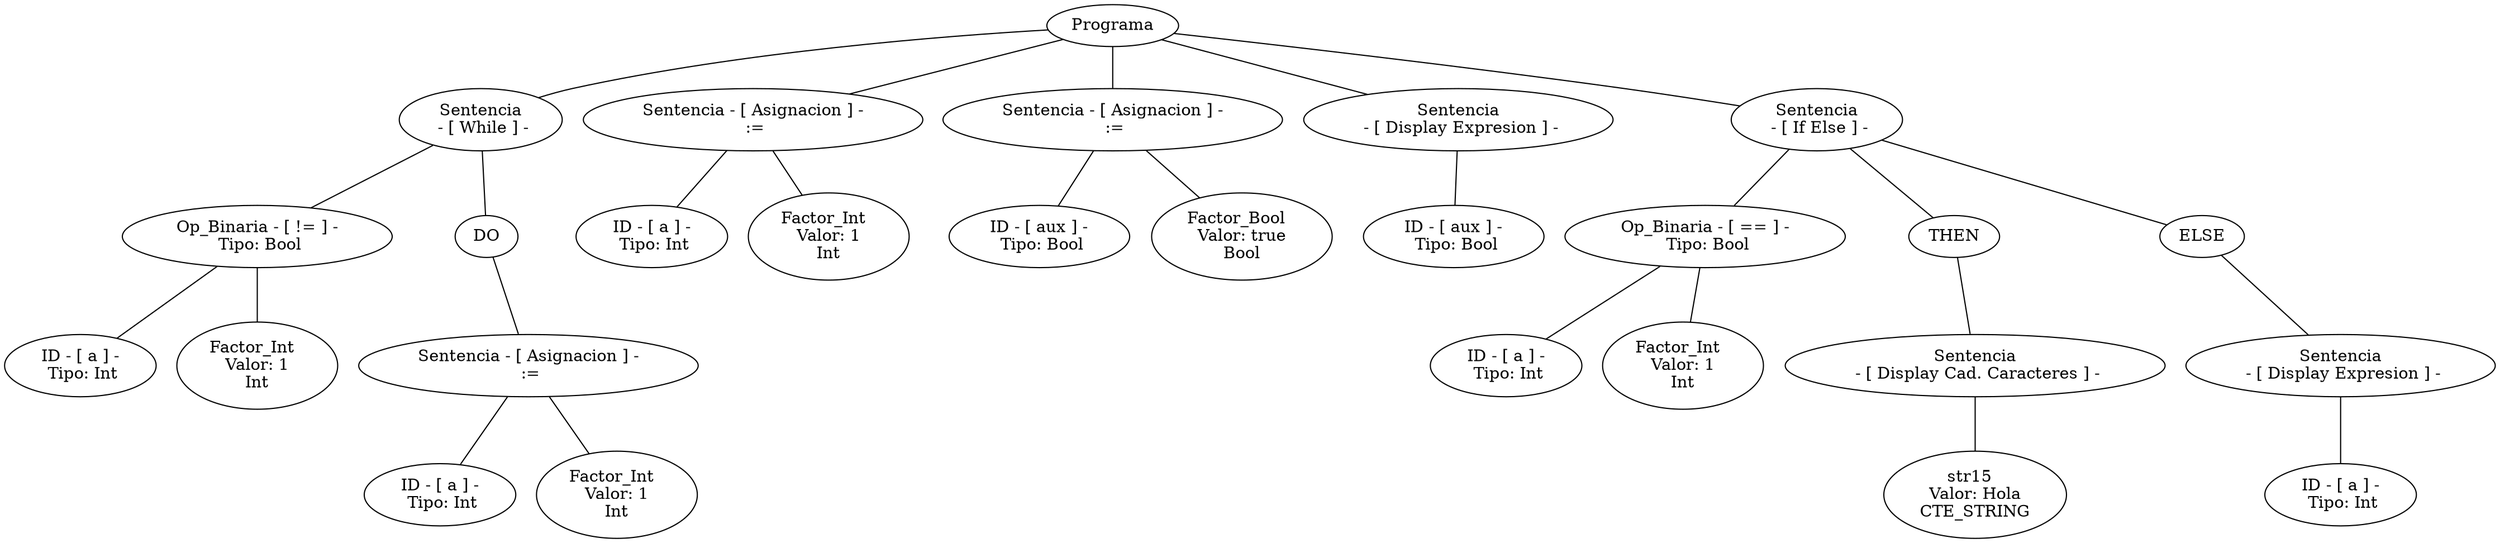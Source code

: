 graph G {nodo_programa[label="Programa"]
nodo_467337349[label="Sentencia
 - [ While ] -"]
nodo_programa--nodo_467337349
nodo_2055034623[label=" Op_Binaria - [ != ] - 
 Tipo: Bool"]
nodo_467337349--nodo_2055034623
nodo_558678937[label=" ID - [ a ] - 
 Tipo: Int"]
nodo_2055034623--nodo_558678937
nodo_1185936515[label="Factor_Int  
 Valor: 1 
Int"]
nodo_2055034623--nodo_1185936515
nodo_4673373491[label="DO"]
nodo_467337349--nodo_4673373491
nodo_1795228777[label="Sentencia - [ Asignacion ] -
 :="]
nodo_4673373491--nodo_1795228777
nodo_1088594710[label=" ID - [ a ] - 
 Tipo: Int"]
nodo_1795228777--nodo_1088594710
nodo_1137688287[label="Factor_Int  
 Valor: 1 
Int"]
nodo_1795228777--nodo_1137688287
nodo_516826798[label="Sentencia - [ Asignacion ] -
 :="]
nodo_programa--nodo_516826798
nodo_543727504[label=" ID - [ a ] - 
 Tipo: Int"]
nodo_516826798--nodo_543727504
nodo_2014997979[label="Factor_Int  
 Valor: 1 
Int"]
nodo_516826798--nodo_2014997979
nodo_464574988[label="Sentencia - [ Asignacion ] -
 :="]
nodo_programa--nodo_464574988
nodo_1187901968[label=" ID - [ aux ] - 
 Tipo: Bool"]
nodo_464574988--nodo_1187901968
nodo_820977023[label="Factor_Bool  
 Valor: true 
Bool"]
nodo_464574988--nodo_820977023
nodo_1294965259[label="Sentencia
 - [ Display Expresion ] -"]
nodo_programa--nodo_1294965259
nodo_1956934786[label=" ID - [ aux ] - 
 Tipo: Bool"]
nodo_1294965259--nodo_1956934786
nodo_1522892631[label="Sentencia
 - [ If Else ] -"]
nodo_programa--nodo_1522892631
nodo_79803301[label=" Op_Binaria - [ == ] - 
 Tipo: Bool"]
nodo_1522892631--nodo_79803301
nodo_452523848[label=" ID - [ a ] - 
 Tipo: Int"]
nodo_79803301--nodo_452523848
nodo_2001396705[label="Factor_Int  
 Valor: 1 
Int"]
nodo_79803301--nodo_2001396705
nodo_15228926311[label="THEN"]
nodo_1522892631--nodo_15228926311
nodo_808175083[label="Sentencia
 - [ Display Cad. Caracteres ] -"]
nodo_15228926311--nodo_808175083
nodo_287187153[label="str15  
 Valor: Hola 
CTE_STRING"]
nodo_808175083--nodo_287187153
nodo_15228926312[label="ELSE"]
nodo_1522892631--nodo_15228926312
nodo_314391915[label="Sentencia
 - [ Display Expresion ] -"]
nodo_15228926312--nodo_314391915
nodo_972952784[label=" ID - [ a ] - 
 Tipo: Int"]
nodo_314391915--nodo_972952784
}
